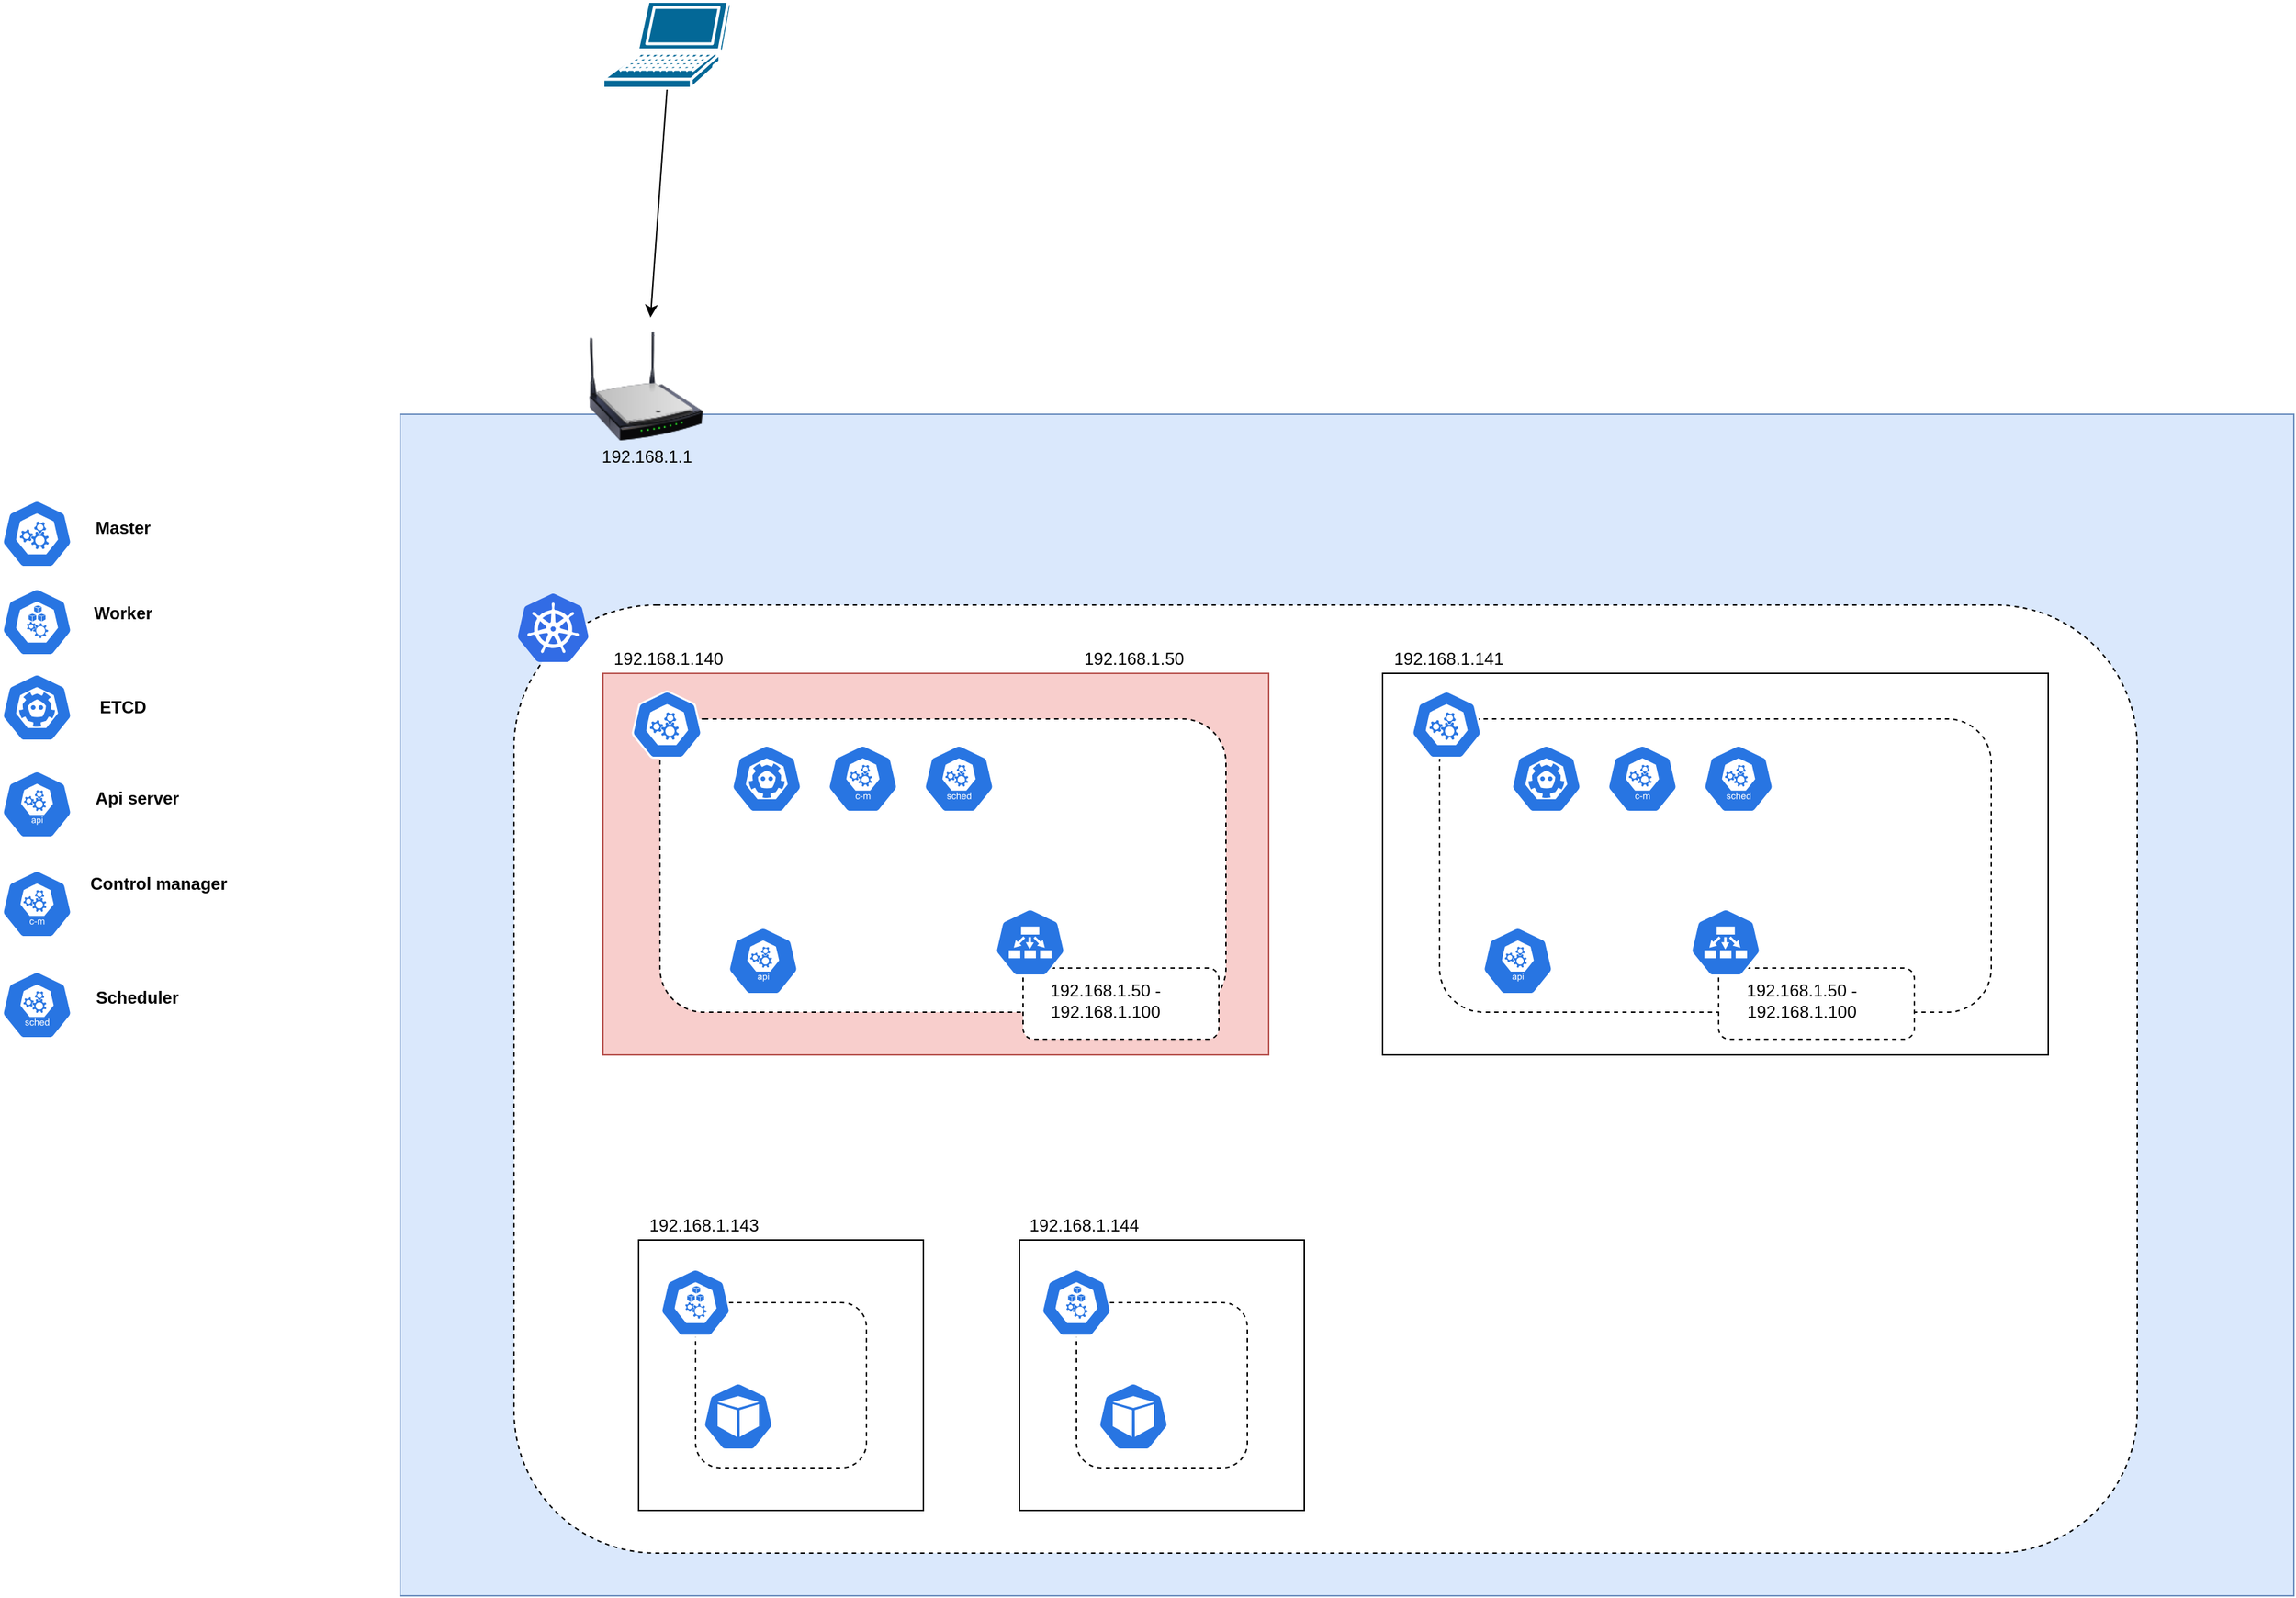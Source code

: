 <mxfile version="14.2.9" type="github">
  <diagram id="evNHOV596JPsU1DrKi1z" name="Page-1">
    <mxGraphModel dx="1692" dy="2138" grid="1" gridSize="10" guides="1" tooltips="1" connect="1" arrows="1" fold="1" page="1" pageScale="1" pageWidth="850" pageHeight="1100" math="0" shadow="0">
      <root>
        <mxCell id="0" />
        <mxCell id="1" parent="0" />
        <mxCell id="Z9UOX2EVVN46OEijnorq-17" value="" style="rounded=0;whiteSpace=wrap;html=1;" vertex="1" parent="1">
          <mxGeometry x="432.5" y="148" width="250" height="186" as="geometry" />
        </mxCell>
        <mxCell id="Z9UOX2EVVN46OEijnorq-14" value="" style="rounded=0;whiteSpace=wrap;html=1;fillColor=#dae8fc;strokeColor=#6c8ebf;" vertex="1" parent="1">
          <mxGeometry x="290" y="-40" width="1330" height="830" as="geometry" />
        </mxCell>
        <mxCell id="3Oi419aznk6Emu1AyAiL-38" value="" style="rounded=1;whiteSpace=wrap;html=1;dashed=1;" parent="1" vertex="1">
          <mxGeometry x="370" y="94" width="1140" height="666" as="geometry" />
        </mxCell>
        <mxCell id="Z9UOX2EVVN46OEijnorq-2" value="" style="aspect=fixed;html=1;points=[];align=center;image;fontSize=12;image=img/lib/mscae/Kubernetes.svg;" vertex="1" parent="1">
          <mxGeometry x="372.5" y="86" width="50" height="48" as="geometry" />
        </mxCell>
        <mxCell id="Z9UOX2EVVN46OEijnorq-3" value="" style="html=1;dashed=0;whitespace=wrap;fillColor=#2875E2;strokeColor=#ffffff;points=[[0.005,0.63,0],[0.1,0.2,0],[0.9,0.2,0],[0.5,0,0],[0.995,0.63,0],[0.72,0.99,0],[0.5,1,0],[0.28,0.99,0]];shape=mxgraph.kubernetes.icon;prIcon=api" vertex="1" parent="1">
          <mxGeometry x="10" y="210" width="50" height="48" as="geometry" />
        </mxCell>
        <mxCell id="Z9UOX2EVVN46OEijnorq-5" value="Api server" style="text;html=1;align=center;verticalAlign=middle;resizable=0;points=[];autosize=1;fontStyle=1" vertex="1" parent="1">
          <mxGeometry x="70" y="220" width="70" height="20" as="geometry" />
        </mxCell>
        <mxCell id="Z9UOX2EVVN46OEijnorq-6" value="" style="html=1;dashed=0;whitespace=wrap;fillColor=#2875E2;strokeColor=#ffffff;points=[[0.005,0.63,0],[0.1,0.2,0],[0.9,0.2,0],[0.5,0,0],[0.995,0.63,0],[0.72,0.99,0],[0.5,1,0],[0.28,0.99,0]];shape=mxgraph.kubernetes.icon;prIcon=master" vertex="1" parent="1">
          <mxGeometry x="10" y="20" width="50" height="48" as="geometry" />
        </mxCell>
        <mxCell id="Z9UOX2EVVN46OEijnorq-7" value="" style="html=1;dashed=0;whitespace=wrap;fillColor=#2875E2;strokeColor=#ffffff;points=[[0.005,0.63,0],[0.1,0.2,0],[0.9,0.2,0],[0.5,0,0],[0.995,0.63,0],[0.72,0.99,0],[0.5,1,0],[0.28,0.99,0]];shape=mxgraph.kubernetes.icon;prIcon=node" vertex="1" parent="1">
          <mxGeometry x="10" y="82" width="50" height="48" as="geometry" />
        </mxCell>
        <mxCell id="Z9UOX2EVVN46OEijnorq-9" value="Master" style="text;html=1;align=center;verticalAlign=middle;resizable=0;points=[];autosize=1;fontStyle=1" vertex="1" parent="1">
          <mxGeometry x="70" y="30" width="50" height="20" as="geometry" />
        </mxCell>
        <mxCell id="Z9UOX2EVVN46OEijnorq-10" value="Worker" style="text;html=1;align=center;verticalAlign=middle;resizable=0;points=[];autosize=1;fontStyle=1" vertex="1" parent="1">
          <mxGeometry x="65" y="90" width="60" height="20" as="geometry" />
        </mxCell>
        <mxCell id="Z9UOX2EVVN46OEijnorq-11" value="" style="html=1;dashed=0;whitespace=wrap;fillColor=#2875E2;strokeColor=#ffffff;points=[[0.005,0.63,0],[0.1,0.2,0],[0.9,0.2,0],[0.5,0,0],[0.995,0.63,0],[0.72,0.99,0],[0.5,1,0],[0.28,0.99,0]];shape=mxgraph.kubernetes.icon;prIcon=etcd" vertex="1" parent="1">
          <mxGeometry x="10" y="142" width="50" height="48" as="geometry" />
        </mxCell>
        <mxCell id="Z9UOX2EVVN46OEijnorq-12" value="ETCD" style="text;html=1;align=center;verticalAlign=middle;resizable=0;points=[];autosize=1;fontStyle=1" vertex="1" parent="1">
          <mxGeometry x="70" y="156" width="50" height="20" as="geometry" />
        </mxCell>
        <mxCell id="Z9UOX2EVVN46OEijnorq-15" value="192.168.1.140" style="text;html=1;align=center;verticalAlign=middle;resizable=0;points=[];autosize=1;" vertex="1" parent="1">
          <mxGeometry x="432.5" y="122" width="90" height="20" as="geometry" />
        </mxCell>
        <mxCell id="Z9UOX2EVVN46OEijnorq-18" value="" style="rounded=0;whiteSpace=wrap;html=1;fillColor=#f8cecc;strokeColor=#b85450;" vertex="1" parent="1">
          <mxGeometry x="432.5" y="142" width="467.5" height="268" as="geometry" />
        </mxCell>
        <mxCell id="3Oi419aznk6Emu1AyAiL-20" value="" style="rounded=1;whiteSpace=wrap;html=1;dashed=1;" parent="1" vertex="1">
          <mxGeometry x="472.5" y="174" width="397.5" height="206" as="geometry" />
        </mxCell>
        <mxCell id="3Oi419aznk6Emu1AyAiL-4" value="" style="html=1;dashed=0;whitespace=wrap;fillColor=#2875E2;strokeColor=#ffffff;points=[[0.005,0.63,0],[0.1,0.2,0],[0.9,0.2,0],[0.5,0,0],[0.995,0.63,0],[0.72,0.99,0],[0.5,1,0],[0.28,0.99,0]];shape=mxgraph.kubernetes.icon;prIcon=api" parent="1" vertex="1">
          <mxGeometry x="520" y="320" width="50" height="48" as="geometry" />
        </mxCell>
        <mxCell id="3Oi419aznk6Emu1AyAiL-6" value="" style="html=1;dashed=0;whitespace=wrap;fillColor=#2875E2;strokeColor=#ffffff;points=[[0.005,0.63,0],[0.1,0.2,0],[0.9,0.2,0],[0.5,0,0],[0.995,0.63,0],[0.72,0.99,0],[0.5,1,0],[0.28,0.99,0]];shape=mxgraph.kubernetes.icon;prIcon=etcd" parent="1" vertex="1">
          <mxGeometry x="522.5" y="192" width="50" height="48" as="geometry" />
        </mxCell>
        <mxCell id="3Oi419aznk6Emu1AyAiL-16" value="" style="html=1;dashed=0;whitespace=wrap;fillColor=#2875E2;strokeColor=#ffffff;points=[[0.005,0.63,0],[0.1,0.2,0],[0.9,0.2,0],[0.5,0,0],[0.995,0.63,0],[0.72,0.99,0],[0.5,1,0],[0.28,0.99,0]];shape=mxgraph.kubernetes.icon;prIcon=master" parent="1" vertex="1">
          <mxGeometry x="452.5" y="154" width="50" height="48" as="geometry" />
        </mxCell>
        <mxCell id="Z9UOX2EVVN46OEijnorq-35" value="" style="rounded=0;whiteSpace=wrap;html=1;" vertex="1" parent="1">
          <mxGeometry x="457.5" y="540" width="200" height="190" as="geometry" />
        </mxCell>
        <mxCell id="3Oi419aznk6Emu1AyAiL-44" value="" style="rounded=1;whiteSpace=wrap;html=1;dashed=1;" parent="1" vertex="1">
          <mxGeometry x="497.5" y="584" width="120" height="116" as="geometry" />
        </mxCell>
        <mxCell id="3Oi419aznk6Emu1AyAiL-45" value="" style="html=1;dashed=0;whitespace=wrap;fillColor=#2875E2;strokeColor=#ffffff;points=[[0.005,0.63,0],[0.1,0.2,0],[0.9,0.2,0],[0.5,0,0],[0.995,0.63,0],[0.72,0.99,0],[0.5,1,0],[0.28,0.99,0]];shape=mxgraph.kubernetes.icon;prIcon=node" parent="1" vertex="1">
          <mxGeometry x="472.5" y="560" width="50" height="48" as="geometry" />
        </mxCell>
        <mxCell id="3Oi419aznk6Emu1AyAiL-46" value="" style="html=1;dashed=0;whitespace=wrap;fillColor=#2875E2;strokeColor=#ffffff;points=[[0.005,0.63,0],[0.1,0.2,0],[0.9,0.2,0],[0.5,0,0],[0.995,0.63,0],[0.72,0.99,0],[0.5,1,0],[0.28,0.99,0]];shape=mxgraph.kubernetes.icon;prIcon=pod" parent="1" vertex="1">
          <mxGeometry x="780" y="640" width="50" height="48" as="geometry" />
        </mxCell>
        <mxCell id="Z9UOX2EVVN46OEijnorq-36" value="" style="rounded=0;whiteSpace=wrap;html=1;" vertex="1" parent="1">
          <mxGeometry x="725" y="540" width="200" height="190" as="geometry" />
        </mxCell>
        <mxCell id="Z9UOX2EVVN46OEijnorq-37" value="" style="rounded=1;whiteSpace=wrap;html=1;dashed=1;" vertex="1" parent="1">
          <mxGeometry x="765" y="584" width="120" height="116" as="geometry" />
        </mxCell>
        <mxCell id="Z9UOX2EVVN46OEijnorq-38" value="" style="html=1;dashed=0;whitespace=wrap;fillColor=#2875E2;strokeColor=#ffffff;points=[[0.005,0.63,0],[0.1,0.2,0],[0.9,0.2,0],[0.5,0,0],[0.995,0.63,0],[0.72,0.99,0],[0.5,1,0],[0.28,0.99,0]];shape=mxgraph.kubernetes.icon;prIcon=node" vertex="1" parent="1">
          <mxGeometry x="740" y="560" width="50" height="48" as="geometry" />
        </mxCell>
        <mxCell id="Z9UOX2EVVN46OEijnorq-44" value="192.168.1.143" style="text;html=1;align=center;verticalAlign=middle;resizable=0;points=[];autosize=1;" vertex="1" parent="1">
          <mxGeometry x="457.5" y="520" width="90" height="20" as="geometry" />
        </mxCell>
        <mxCell id="Z9UOX2EVVN46OEijnorq-45" value="192.168.1.144" style="text;html=1;align=center;verticalAlign=middle;resizable=0;points=[];autosize=1;" vertex="1" parent="1">
          <mxGeometry x="725" y="520" width="90" height="20" as="geometry" />
        </mxCell>
        <mxCell id="Z9UOX2EVVN46OEijnorq-47" value="" style="endArrow=classic;html=1;exitX=0.5;exitY=1;exitDx=0;exitDy=0;exitPerimeter=0;entryX=0.542;entryY=-0.1;entryDx=0;entryDy=0;entryPerimeter=0;" edge="1" parent="1" source="Z9UOX2EVVN46OEijnorq-49" target="Z9UOX2EVVN46OEijnorq-50">
          <mxGeometry width="50" height="50" relative="1" as="geometry">
            <mxPoint x="447.5" y="-199" as="sourcePoint" />
            <mxPoint x="560" y="-280" as="targetPoint" />
          </mxGeometry>
        </mxCell>
        <mxCell id="Z9UOX2EVVN46OEijnorq-49" value="" style="shape=mxgraph.cisco.computers_and_peripherals.laptop;html=1;pointerEvents=1;dashed=0;fillColor=#036897;strokeColor=#ffffff;strokeWidth=2;verticalLabelPosition=bottom;verticalAlign=top;align=center;outlineConnect=0;" vertex="1" parent="1">
          <mxGeometry x="432.5" y="-330" width="90" height="61" as="geometry" />
        </mxCell>
        <mxCell id="Z9UOX2EVVN46OEijnorq-50" value="" style="image;html=1;image=img/lib/clip_art/networking/Wireless_Router_N_128x128.png" vertex="1" parent="1">
          <mxGeometry x="422.5" y="-100" width="80" height="80" as="geometry" />
        </mxCell>
        <mxCell id="Z9UOX2EVVN46OEijnorq-51" value="192.168.1.1" style="text;html=1;align=center;verticalAlign=middle;resizable=0;points=[];autosize=1;" vertex="1" parent="1">
          <mxGeometry x="422.5" y="-20" width="80" height="20" as="geometry" />
        </mxCell>
        <mxCell id="Z9UOX2EVVN46OEijnorq-57" value="" style="html=1;dashed=0;whitespace=wrap;fillColor=#2875E2;strokeColor=#ffffff;points=[[0.005,0.63,0],[0.1,0.2,0],[0.9,0.2,0],[0.5,0,0],[0.995,0.63,0],[0.72,0.99,0],[0.5,1,0],[0.28,0.99,0]];shape=mxgraph.kubernetes.icon;prIcon=c_m" vertex="1" parent="1">
          <mxGeometry x="590" y="192" width="50" height="48" as="geometry" />
        </mxCell>
        <mxCell id="Z9UOX2EVVN46OEijnorq-58" value="Control manager" style="text;html=1;align=center;verticalAlign=middle;resizable=0;points=[];autosize=1;fontStyle=1" vertex="1" parent="1">
          <mxGeometry x="65" y="280" width="110" height="20" as="geometry" />
        </mxCell>
        <mxCell id="Z9UOX2EVVN46OEijnorq-59" value="" style="html=1;dashed=0;whitespace=wrap;fillColor=#2875E2;strokeColor=#ffffff;points=[[0.005,0.63,0],[0.1,0.2,0],[0.9,0.2,0],[0.5,0,0],[0.995,0.63,0],[0.72,0.99,0],[0.5,1,0],[0.28,0.99,0]];shape=mxgraph.kubernetes.icon;prIcon=c_m" vertex="1" parent="1">
          <mxGeometry x="10" y="280" width="50" height="48" as="geometry" />
        </mxCell>
        <mxCell id="Z9UOX2EVVN46OEijnorq-61" value="" style="html=1;dashed=0;whitespace=wrap;fillColor=#2875E2;strokeColor=#ffffff;points=[[0.005,0.63,0],[0.1,0.2,0],[0.9,0.2,0],[0.5,0,0],[0.995,0.63,0],[0.72,0.99,0],[0.5,1,0],[0.28,0.99,0]];shape=mxgraph.kubernetes.icon;prIcon=sched" vertex="1" parent="1">
          <mxGeometry x="10" y="351" width="50" height="48" as="geometry" />
        </mxCell>
        <mxCell id="Z9UOX2EVVN46OEijnorq-62" value="Scheduler" style="text;html=1;align=center;verticalAlign=middle;resizable=0;points=[];autosize=1;fontStyle=1" vertex="1" parent="1">
          <mxGeometry x="70" y="360" width="70" height="20" as="geometry" />
        </mxCell>
        <mxCell id="Z9UOX2EVVN46OEijnorq-64" value="" style="html=1;dashed=0;whitespace=wrap;fillColor=#2875E2;strokeColor=#ffffff;points=[[0.005,0.63,0],[0.1,0.2,0],[0.9,0.2,0],[0.5,0,0],[0.995,0.63,0],[0.72,0.99,0],[0.5,1,0],[0.28,0.99,0]];shape=mxgraph.kubernetes.icon;prIcon=sched" vertex="1" parent="1">
          <mxGeometry x="657.5" y="192" width="50" height="48" as="geometry" />
        </mxCell>
        <mxCell id="Z9UOX2EVVN46OEijnorq-66" value="" style="html=1;dashed=0;whitespace=wrap;fillColor=#2875E2;strokeColor=#ffffff;points=[[0.005,0.63,0],[0.1,0.2,0],[0.9,0.2,0],[0.5,0,0],[0.995,0.63,0],[0.72,0.99,0],[0.5,1,0],[0.28,0.99,0]];shape=mxgraph.kubernetes.icon;prIcon=pod" vertex="1" parent="1">
          <mxGeometry x="502.5" y="640" width="50" height="48" as="geometry" />
        </mxCell>
        <mxCell id="Z9UOX2EVVN46OEijnorq-68" value="" style="rounded=0;whiteSpace=wrap;html=1;" vertex="1" parent="1">
          <mxGeometry x="980" y="148" width="250" height="186" as="geometry" />
        </mxCell>
        <mxCell id="Z9UOX2EVVN46OEijnorq-69" value="" style="rounded=0;whiteSpace=wrap;html=1;" vertex="1" parent="1">
          <mxGeometry x="980" y="142" width="467.5" height="268" as="geometry" />
        </mxCell>
        <mxCell id="Z9UOX2EVVN46OEijnorq-70" value="" style="rounded=1;whiteSpace=wrap;html=1;dashed=1;" vertex="1" parent="1">
          <mxGeometry x="1020" y="174" width="387.5" height="206" as="geometry" />
        </mxCell>
        <mxCell id="Z9UOX2EVVN46OEijnorq-72" value="" style="html=1;dashed=0;whitespace=wrap;fillColor=#2875E2;strokeColor=#ffffff;points=[[0.005,0.63,0],[0.1,0.2,0],[0.9,0.2,0],[0.5,0,0],[0.995,0.63,0],[0.72,0.99,0],[0.5,1,0],[0.28,0.99,0]];shape=mxgraph.kubernetes.icon;prIcon=etcd" vertex="1" parent="1">
          <mxGeometry x="1070" y="192" width="50" height="48" as="geometry" />
        </mxCell>
        <mxCell id="Z9UOX2EVVN46OEijnorq-73" value="" style="html=1;dashed=0;whitespace=wrap;fillColor=#2875E2;strokeColor=#ffffff;points=[[0.005,0.63,0],[0.1,0.2,0],[0.9,0.2,0],[0.5,0,0],[0.995,0.63,0],[0.72,0.99,0],[0.5,1,0],[0.28,0.99,0]];shape=mxgraph.kubernetes.icon;prIcon=master" vertex="1" parent="1">
          <mxGeometry x="1000" y="154" width="50" height="48" as="geometry" />
        </mxCell>
        <mxCell id="Z9UOX2EVVN46OEijnorq-74" value="" style="html=1;dashed=0;whitespace=wrap;fillColor=#2875E2;strokeColor=#ffffff;points=[[0.005,0.63,0],[0.1,0.2,0],[0.9,0.2,0],[0.5,0,0],[0.995,0.63,0],[0.72,0.99,0],[0.5,1,0],[0.28,0.99,0]];shape=mxgraph.kubernetes.icon;prIcon=c_m" vertex="1" parent="1">
          <mxGeometry x="1137.5" y="192" width="50" height="48" as="geometry" />
        </mxCell>
        <mxCell id="Z9UOX2EVVN46OEijnorq-75" value="" style="html=1;dashed=0;whitespace=wrap;fillColor=#2875E2;strokeColor=#ffffff;points=[[0.005,0.63,0],[0.1,0.2,0],[0.9,0.2,0],[0.5,0,0],[0.995,0.63,0],[0.72,0.99,0],[0.5,1,0],[0.28,0.99,0]];shape=mxgraph.kubernetes.icon;prIcon=sched" vertex="1" parent="1">
          <mxGeometry x="1205" y="192" width="50" height="48" as="geometry" />
        </mxCell>
        <mxCell id="Z9UOX2EVVN46OEijnorq-76" value="192.168.1.141" style="text;html=1;align=center;verticalAlign=middle;resizable=0;points=[];autosize=1;" vertex="1" parent="1">
          <mxGeometry x="981.25" y="122" width="90" height="20" as="geometry" />
        </mxCell>
        <mxCell id="Z9UOX2EVVN46OEijnorq-77" value="192.168.1.50" style="text;html=1;align=center;verticalAlign=middle;resizable=0;points=[];autosize=1;" vertex="1" parent="1">
          <mxGeometry x="760" y="122" width="90" height="20" as="geometry" />
        </mxCell>
        <mxCell id="Z9UOX2EVVN46OEijnorq-86" value="" style="html=1;dashed=0;whitespace=wrap;fillColor=#2875E2;strokeColor=#ffffff;points=[[0.005,0.63,0],[0.1,0.2,0],[0.9,0.2,0],[0.5,0,0],[0.995,0.63,0],[0.72,0.99,0],[0.5,1,0],[0.28,0.99,0]];shape=mxgraph.kubernetes.icon;prIcon=api" vertex="1" parent="1">
          <mxGeometry x="1050" y="320" width="50" height="48" as="geometry" />
        </mxCell>
        <mxCell id="Z9UOX2EVVN46OEijnorq-87" value="" style="rounded=1;whiteSpace=wrap;html=1;dashed=1;" vertex="1" parent="1">
          <mxGeometry x="727.5" y="349" width="137.5" height="50" as="geometry" />
        </mxCell>
        <mxCell id="Z9UOX2EVVN46OEijnorq-88" value="" style="html=1;dashed=0;whitespace=wrap;fillColor=#2875E2;strokeColor=#ffffff;points=[[0.005,0.63,0],[0.1,0.2,0],[0.9,0.2,0],[0.5,0,0],[0.995,0.63,0],[0.72,0.99,0],[0.5,1,0],[0.28,0.99,0]];shape=mxgraph.kubernetes.icon;prIcon=ep" vertex="1" parent="1">
          <mxGeometry x="707.5" y="307" width="50" height="48" as="geometry" />
        </mxCell>
        <mxCell id="Z9UOX2EVVN46OEijnorq-89" value="192.168.1.50 - &lt;br&gt;192.168.1.100" style="text;html=1;align=center;verticalAlign=middle;resizable=0;points=[];autosize=1;" vertex="1" parent="1">
          <mxGeometry x="740" y="357" width="90" height="30" as="geometry" />
        </mxCell>
        <mxCell id="Z9UOX2EVVN46OEijnorq-90" value="" style="html=1;dashed=0;whitespace=wrap;fillColor=#2875E2;strokeColor=#ffffff;points=[[0.005,0.63,0],[0.1,0.2,0],[0.9,0.2,0],[0.5,0,0],[0.995,0.63,0],[0.72,0.99,0],[0.5,1,0],[0.28,0.99,0]];shape=mxgraph.kubernetes.icon;prIcon=pod" vertex="1" parent="1">
          <mxGeometry x="780" y="640" width="50" height="48" as="geometry" />
        </mxCell>
        <mxCell id="Z9UOX2EVVN46OEijnorq-52" value="" style="rounded=1;whiteSpace=wrap;html=1;dashed=1;" vertex="1" parent="1">
          <mxGeometry x="1216" y="349" width="137.5" height="50" as="geometry" />
        </mxCell>
        <mxCell id="3Oi419aznk6Emu1AyAiL-19" value="" style="html=1;dashed=0;whitespace=wrap;fillColor=#2875E2;strokeColor=#ffffff;points=[[0.005,0.63,0],[0.1,0.2,0],[0.9,0.2,0],[0.5,0,0],[0.995,0.63,0],[0.72,0.99,0],[0.5,1,0],[0.28,0.99,0]];shape=mxgraph.kubernetes.icon;prIcon=ep" parent="1" vertex="1">
          <mxGeometry x="1196" y="307" width="50" height="48" as="geometry" />
        </mxCell>
        <mxCell id="Z9UOX2EVVN46OEijnorq-53" value="192.168.1.50 - &lt;br&gt;192.168.1.100" style="text;html=1;align=center;verticalAlign=middle;resizable=0;points=[];autosize=1;" vertex="1" parent="1">
          <mxGeometry x="1228.5" y="357" width="90" height="30" as="geometry" />
        </mxCell>
      </root>
    </mxGraphModel>
  </diagram>
</mxfile>
